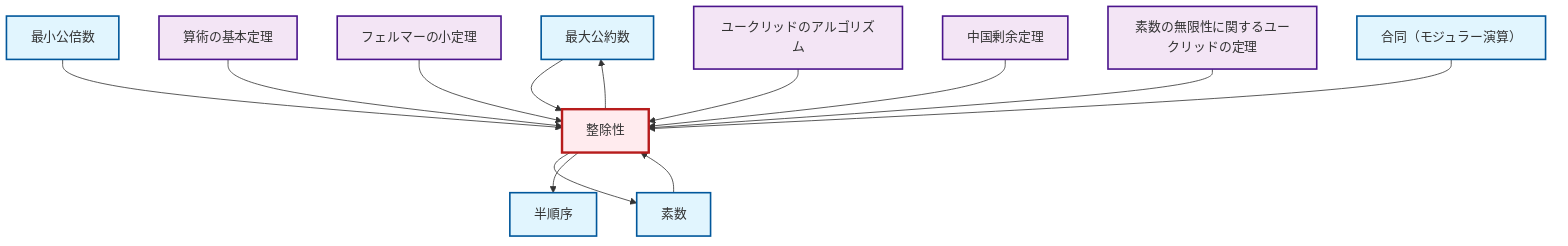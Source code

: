 graph TD
    classDef definition fill:#e1f5fe,stroke:#01579b,stroke-width:2px
    classDef theorem fill:#f3e5f5,stroke:#4a148c,stroke-width:2px
    classDef axiom fill:#fff3e0,stroke:#e65100,stroke-width:2px
    classDef example fill:#e8f5e9,stroke:#1b5e20,stroke-width:2px
    classDef current fill:#ffebee,stroke:#b71c1c,stroke-width:3px
    def-gcd["最大公約数"]:::definition
    thm-fundamental-arithmetic["算術の基本定理"]:::theorem
    def-lcm["最小公倍数"]:::definition
    thm-euclid-infinitude-primes["素数の無限性に関するユークリッドの定理"]:::theorem
    def-congruence["合同（モジュラー演算）"]:::definition
    def-divisibility["整除性"]:::definition
    thm-euclidean-algorithm["ユークリッドのアルゴリズム"]:::theorem
    def-partial-order["半順序"]:::definition
    thm-chinese-remainder["中国剰余定理"]:::theorem
    def-prime["素数"]:::definition
    thm-fermat-little["フェルマーの小定理"]:::theorem
    def-gcd --> def-divisibility
    def-prime --> def-divisibility
    def-lcm --> def-divisibility
    thm-fundamental-arithmetic --> def-divisibility
    def-divisibility --> def-prime
    thm-fermat-little --> def-divisibility
    thm-euclidean-algorithm --> def-divisibility
    def-divisibility --> def-gcd
    thm-chinese-remainder --> def-divisibility
    thm-euclid-infinitude-primes --> def-divisibility
    def-divisibility --> def-partial-order
    def-congruence --> def-divisibility
    class def-divisibility current
